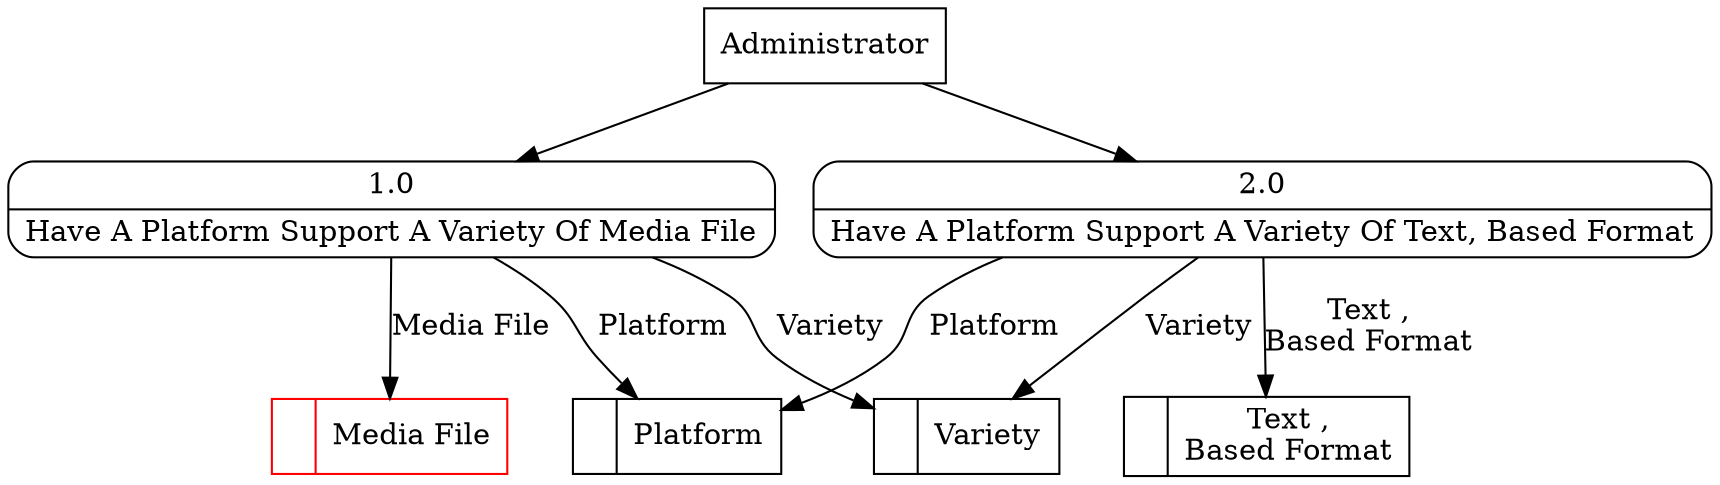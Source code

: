 digraph dfd2{ 
node[shape=record]
200 [label="<f0>  |<f1> Variety " ];
201 [label="<f0>  |<f1> Media File " color=red];
202 [label="<f0>  |<f1> Platform " ];
203 [label="<f0>  |<f1> Text ,\nBased Format " ];
204 [label="Administrator" shape=box];
205 [label="{<f0> 1.0|<f1> Have A Platform Support A Variety Of Media File }" shape=Mrecord];
206 [label="{<f0> 2.0|<f1> Have A Platform Support A Variety Of Text, Based Format }" shape=Mrecord];
204 -> 205
204 -> 206
205 -> 202 [label="Platform"]
205 -> 200 [label="Variety"]
205 -> 201 [label="Media File"]
206 -> 203 [label="Text ,\nBased Format"]
206 -> 200 [label="Variety"]
206 -> 202 [label="Platform"]
}